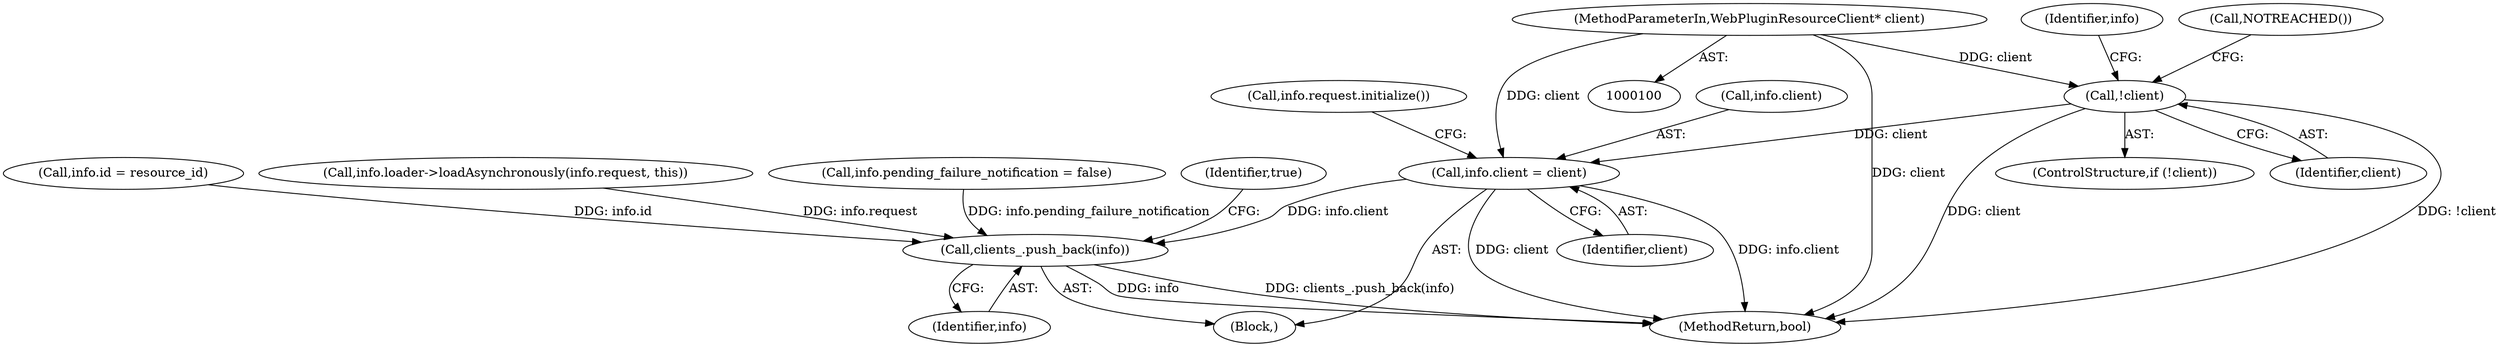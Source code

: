 digraph "0_Chrome_ea3d1d84be3d6f97bf50e76511c9e26af6895533_40@pointer" {
"1000102" [label="(MethodParameterIn,WebPluginResourceClient* client)"];
"1000111" [label="(Call,!client)"];
"1000123" [label="(Call,info.client = client)"];
"1000205" [label="(Call,clients_.push_back(info))"];
"1000110" [label="(ControlStructure,if (!client))"];
"1000111" [label="(Call,!client)"];
"1000118" [label="(Call,info.id = resource_id)"];
"1000102" [label="(MethodParameterIn,WebPluginResourceClient* client)"];
"1000123" [label="(Call,info.client = client)"];
"1000206" [label="(Identifier,info)"];
"1000112" [label="(Identifier,client)"];
"1000200" [label="(Call,info.loader->loadAsynchronously(info.request, this))"];
"1000128" [label="(Call,info.request.initialize())"];
"1000127" [label="(Identifier,client)"];
"1000205" [label="(Call,clients_.push_back(info))"];
"1000138" [label="(Call,info.pending_failure_notification = false)"];
"1000120" [label="(Identifier,info)"];
"1000124" [label="(Call,info.client)"];
"1000114" [label="(Call,NOTREACHED())"];
"1000208" [label="(Identifier,true)"];
"1000209" [label="(MethodReturn,bool)"];
"1000109" [label="(Block,)"];
"1000102" -> "1000100"  [label="AST: "];
"1000102" -> "1000209"  [label="DDG: client"];
"1000102" -> "1000111"  [label="DDG: client"];
"1000102" -> "1000123"  [label="DDG: client"];
"1000111" -> "1000110"  [label="AST: "];
"1000111" -> "1000112"  [label="CFG: "];
"1000112" -> "1000111"  [label="AST: "];
"1000114" -> "1000111"  [label="CFG: "];
"1000120" -> "1000111"  [label="CFG: "];
"1000111" -> "1000209"  [label="DDG: client"];
"1000111" -> "1000209"  [label="DDG: !client"];
"1000111" -> "1000123"  [label="DDG: client"];
"1000123" -> "1000109"  [label="AST: "];
"1000123" -> "1000127"  [label="CFG: "];
"1000124" -> "1000123"  [label="AST: "];
"1000127" -> "1000123"  [label="AST: "];
"1000128" -> "1000123"  [label="CFG: "];
"1000123" -> "1000209"  [label="DDG: client"];
"1000123" -> "1000209"  [label="DDG: info.client"];
"1000123" -> "1000205"  [label="DDG: info.client"];
"1000205" -> "1000109"  [label="AST: "];
"1000205" -> "1000206"  [label="CFG: "];
"1000206" -> "1000205"  [label="AST: "];
"1000208" -> "1000205"  [label="CFG: "];
"1000205" -> "1000209"  [label="DDG: info"];
"1000205" -> "1000209"  [label="DDG: clients_.push_back(info)"];
"1000200" -> "1000205"  [label="DDG: info.request"];
"1000138" -> "1000205"  [label="DDG: info.pending_failure_notification"];
"1000118" -> "1000205"  [label="DDG: info.id"];
}
